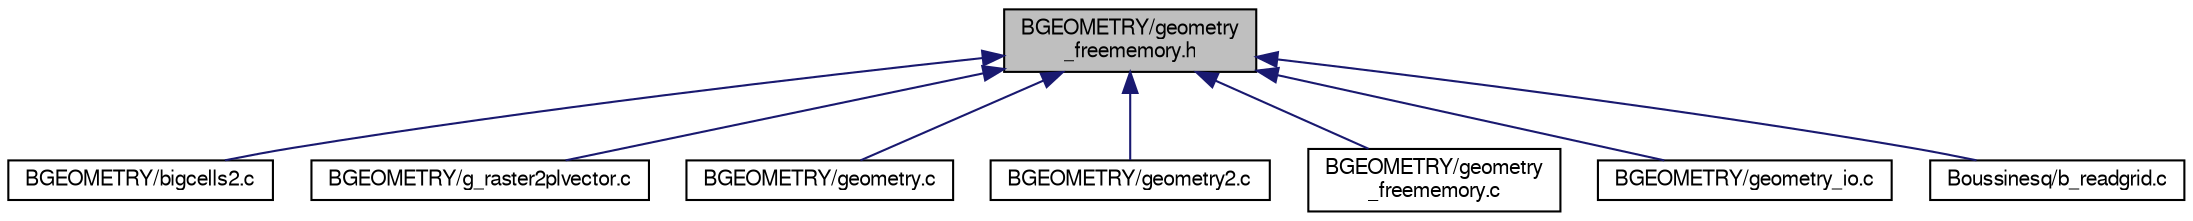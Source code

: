 digraph "BGEOMETRY/geometry_freememory.h"
{
  bgcolor="transparent";
  edge [fontname="FreeSans",fontsize="10",labelfontname="FreeSans",labelfontsize="10"];
  node [fontname="FreeSans",fontsize="10",shape=record];
  Node1 [label="BGEOMETRY/geometry\l_freememory.h",height=0.2,width=0.4,color="black", fillcolor="grey75", style="filled" fontcolor="black"];
  Node1 -> Node2 [dir="back",color="midnightblue",fontsize="10",style="solid"];
  Node2 [label="BGEOMETRY/bigcells2.c",height=0.2,width=0.4,color="black",URL="$bigcells2_8c.html"];
  Node1 -> Node3 [dir="back",color="midnightblue",fontsize="10",style="solid"];
  Node3 [label="BGEOMETRY/g_raster2plvector.c",height=0.2,width=0.4,color="black",URL="$g__raster2plvector_8c.html"];
  Node1 -> Node4 [dir="back",color="midnightblue",fontsize="10",style="solid"];
  Node4 [label="BGEOMETRY/geometry.c",height=0.2,width=0.4,color="black",URL="$geometry_8c.html"];
  Node1 -> Node5 [dir="back",color="midnightblue",fontsize="10",style="solid"];
  Node5 [label="BGEOMETRY/geometry2.c",height=0.2,width=0.4,color="black",URL="$geometry2_8c.html"];
  Node1 -> Node6 [dir="back",color="midnightblue",fontsize="10",style="solid"];
  Node6 [label="BGEOMETRY/geometry\l_freememory.c",height=0.2,width=0.4,color="black",URL="$geometry__freememory_8c.html"];
  Node1 -> Node7 [dir="back",color="midnightblue",fontsize="10",style="solid"];
  Node7 [label="BGEOMETRY/geometry_io.c",height=0.2,width=0.4,color="black",URL="$geometry__io_8c.html"];
  Node1 -> Node8 [dir="back",color="midnightblue",fontsize="10",style="solid"];
  Node8 [label="Boussinesq/b_readgrid.c",height=0.2,width=0.4,color="black",URL="$b__readgrid_8c.html"];
}
